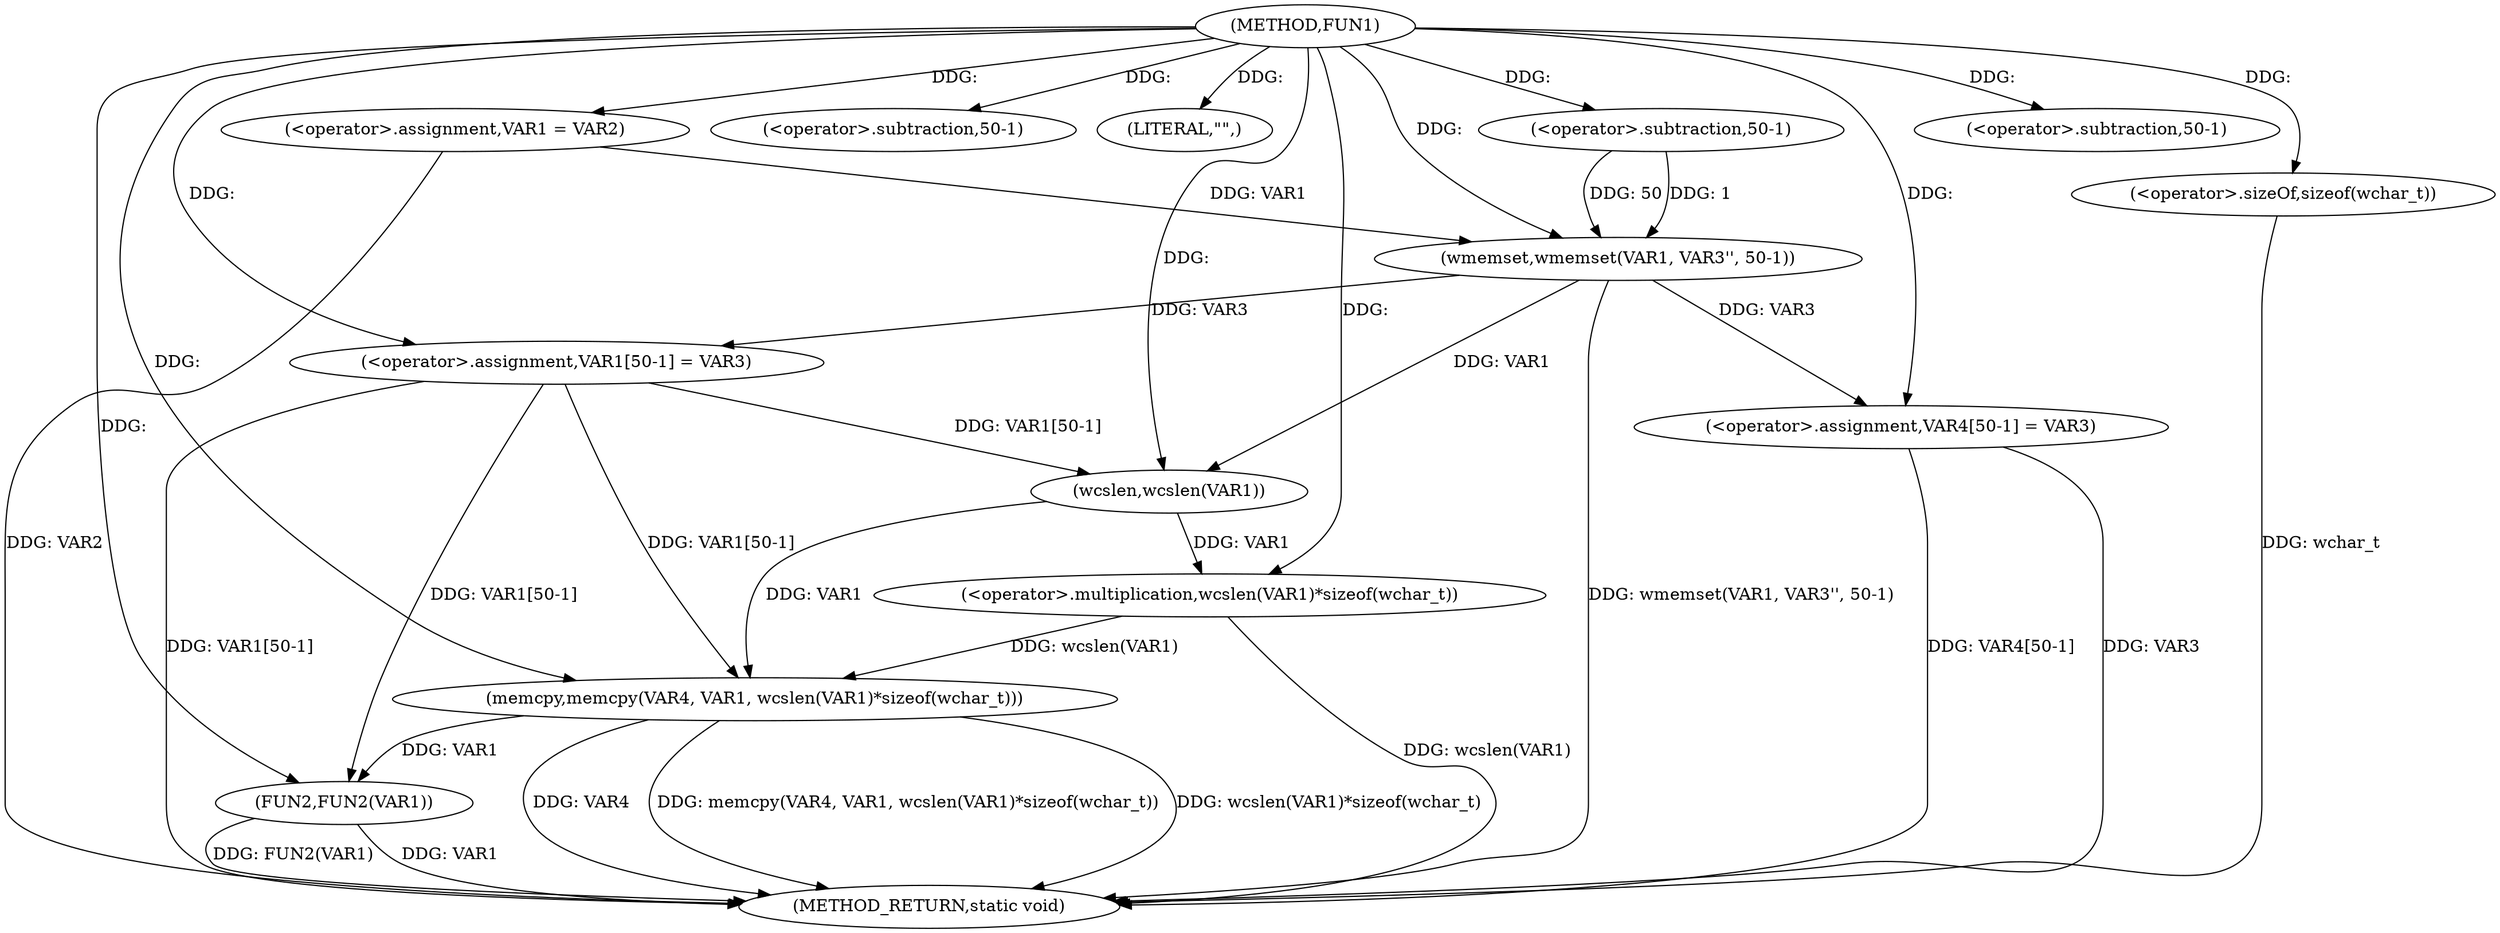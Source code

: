 digraph FUN1 {  
"1000100" [label = "(METHOD,FUN1)" ]
"1000139" [label = "(METHOD_RETURN,static void)" ]
"1000104" [label = "(<operator>.assignment,VAR1 = VAR2)" ]
"1000107" [label = "(wmemset,wmemset(VAR1, VAR3'', 50-1))" ]
"1000110" [label = "(<operator>.subtraction,50-1)" ]
"1000113" [label = "(<operator>.assignment,VAR1[50-1] = VAR3)" ]
"1000116" [label = "(<operator>.subtraction,50-1)" ]
"1000121" [label = "(LITERAL,\"\",)" ]
"1000122" [label = "(memcpy,memcpy(VAR4, VAR1, wcslen(VAR1)*sizeof(wchar_t)))" ]
"1000125" [label = "(<operator>.multiplication,wcslen(VAR1)*sizeof(wchar_t))" ]
"1000126" [label = "(wcslen,wcslen(VAR1))" ]
"1000128" [label = "(<operator>.sizeOf,sizeof(wchar_t))" ]
"1000130" [label = "(<operator>.assignment,VAR4[50-1] = VAR3)" ]
"1000133" [label = "(<operator>.subtraction,50-1)" ]
"1000137" [label = "(FUN2,FUN2(VAR1))" ]
  "1000122" -> "1000139"  [ label = "DDG: wcslen(VAR1)*sizeof(wchar_t)"] 
  "1000107" -> "1000139"  [ label = "DDG: wmemset(VAR1, VAR3'', 50-1)"] 
  "1000113" -> "1000139"  [ label = "DDG: VAR1[50-1]"] 
  "1000122" -> "1000139"  [ label = "DDG: VAR4"] 
  "1000128" -> "1000139"  [ label = "DDG: wchar_t"] 
  "1000130" -> "1000139"  [ label = "DDG: VAR4[50-1]"] 
  "1000125" -> "1000139"  [ label = "DDG: wcslen(VAR1)"] 
  "1000130" -> "1000139"  [ label = "DDG: VAR3"] 
  "1000122" -> "1000139"  [ label = "DDG: memcpy(VAR4, VAR1, wcslen(VAR1)*sizeof(wchar_t))"] 
  "1000137" -> "1000139"  [ label = "DDG: VAR1"] 
  "1000137" -> "1000139"  [ label = "DDG: FUN2(VAR1)"] 
  "1000104" -> "1000139"  [ label = "DDG: VAR2"] 
  "1000100" -> "1000104"  [ label = "DDG: "] 
  "1000104" -> "1000107"  [ label = "DDG: VAR1"] 
  "1000100" -> "1000107"  [ label = "DDG: "] 
  "1000110" -> "1000107"  [ label = "DDG: 50"] 
  "1000110" -> "1000107"  [ label = "DDG: 1"] 
  "1000100" -> "1000110"  [ label = "DDG: "] 
  "1000107" -> "1000113"  [ label = "DDG: VAR3"] 
  "1000100" -> "1000113"  [ label = "DDG: "] 
  "1000100" -> "1000116"  [ label = "DDG: "] 
  "1000100" -> "1000121"  [ label = "DDG: "] 
  "1000100" -> "1000122"  [ label = "DDG: "] 
  "1000113" -> "1000122"  [ label = "DDG: VAR1[50-1]"] 
  "1000126" -> "1000122"  [ label = "DDG: VAR1"] 
  "1000125" -> "1000122"  [ label = "DDG: wcslen(VAR1)"] 
  "1000126" -> "1000125"  [ label = "DDG: VAR1"] 
  "1000107" -> "1000126"  [ label = "DDG: VAR1"] 
  "1000113" -> "1000126"  [ label = "DDG: VAR1[50-1]"] 
  "1000100" -> "1000126"  [ label = "DDG: "] 
  "1000100" -> "1000125"  [ label = "DDG: "] 
  "1000100" -> "1000128"  [ label = "DDG: "] 
  "1000100" -> "1000130"  [ label = "DDG: "] 
  "1000107" -> "1000130"  [ label = "DDG: VAR3"] 
  "1000100" -> "1000133"  [ label = "DDG: "] 
  "1000113" -> "1000137"  [ label = "DDG: VAR1[50-1]"] 
  "1000122" -> "1000137"  [ label = "DDG: VAR1"] 
  "1000100" -> "1000137"  [ label = "DDG: "] 
}
